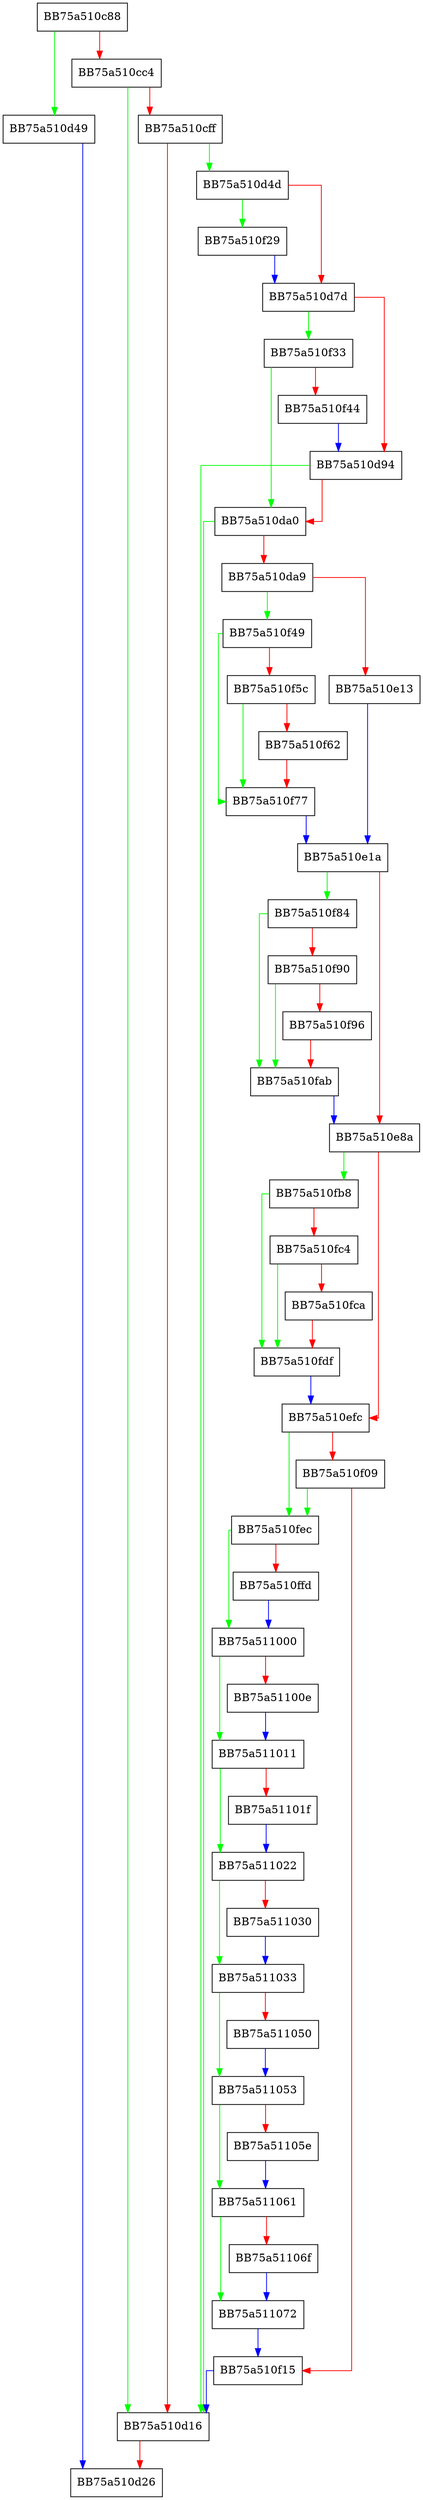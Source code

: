 digraph find_item {
  node [shape="box"];
  graph [splines=ortho];
  BB75a510c88 -> BB75a510d49 [color="green"];
  BB75a510c88 -> BB75a510cc4 [color="red"];
  BB75a510cc4 -> BB75a510d16 [color="green"];
  BB75a510cc4 -> BB75a510cff [color="red"];
  BB75a510cff -> BB75a510d4d [color="green"];
  BB75a510cff -> BB75a510d16 [color="red"];
  BB75a510d16 -> BB75a510d26 [color="red"];
  BB75a510d49 -> BB75a510d26 [color="blue"];
  BB75a510d4d -> BB75a510f29 [color="green"];
  BB75a510d4d -> BB75a510d7d [color="red"];
  BB75a510d7d -> BB75a510f33 [color="green"];
  BB75a510d7d -> BB75a510d94 [color="red"];
  BB75a510d94 -> BB75a510d16 [color="green"];
  BB75a510d94 -> BB75a510da0 [color="red"];
  BB75a510da0 -> BB75a510d16 [color="green"];
  BB75a510da0 -> BB75a510da9 [color="red"];
  BB75a510da9 -> BB75a510f49 [color="green"];
  BB75a510da9 -> BB75a510e13 [color="red"];
  BB75a510e13 -> BB75a510e1a [color="blue"];
  BB75a510e1a -> BB75a510f84 [color="green"];
  BB75a510e1a -> BB75a510e8a [color="red"];
  BB75a510e8a -> BB75a510fb8 [color="green"];
  BB75a510e8a -> BB75a510efc [color="red"];
  BB75a510efc -> BB75a510fec [color="green"];
  BB75a510efc -> BB75a510f09 [color="red"];
  BB75a510f09 -> BB75a510fec [color="green"];
  BB75a510f09 -> BB75a510f15 [color="red"];
  BB75a510f15 -> BB75a510d16 [color="blue"];
  BB75a510f29 -> BB75a510d7d [color="blue"];
  BB75a510f33 -> BB75a510da0 [color="green"];
  BB75a510f33 -> BB75a510f44 [color="red"];
  BB75a510f44 -> BB75a510d94 [color="blue"];
  BB75a510f49 -> BB75a510f77 [color="green"];
  BB75a510f49 -> BB75a510f5c [color="red"];
  BB75a510f5c -> BB75a510f77 [color="green"];
  BB75a510f5c -> BB75a510f62 [color="red"];
  BB75a510f62 -> BB75a510f77 [color="red"];
  BB75a510f77 -> BB75a510e1a [color="blue"];
  BB75a510f84 -> BB75a510fab [color="green"];
  BB75a510f84 -> BB75a510f90 [color="red"];
  BB75a510f90 -> BB75a510fab [color="green"];
  BB75a510f90 -> BB75a510f96 [color="red"];
  BB75a510f96 -> BB75a510fab [color="red"];
  BB75a510fab -> BB75a510e8a [color="blue"];
  BB75a510fb8 -> BB75a510fdf [color="green"];
  BB75a510fb8 -> BB75a510fc4 [color="red"];
  BB75a510fc4 -> BB75a510fdf [color="green"];
  BB75a510fc4 -> BB75a510fca [color="red"];
  BB75a510fca -> BB75a510fdf [color="red"];
  BB75a510fdf -> BB75a510efc [color="blue"];
  BB75a510fec -> BB75a511000 [color="green"];
  BB75a510fec -> BB75a510ffd [color="red"];
  BB75a510ffd -> BB75a511000 [color="blue"];
  BB75a511000 -> BB75a511011 [color="green"];
  BB75a511000 -> BB75a51100e [color="red"];
  BB75a51100e -> BB75a511011 [color="blue"];
  BB75a511011 -> BB75a511022 [color="green"];
  BB75a511011 -> BB75a51101f [color="red"];
  BB75a51101f -> BB75a511022 [color="blue"];
  BB75a511022 -> BB75a511033 [color="green"];
  BB75a511022 -> BB75a511030 [color="red"];
  BB75a511030 -> BB75a511033 [color="blue"];
  BB75a511033 -> BB75a511053 [color="green"];
  BB75a511033 -> BB75a511050 [color="red"];
  BB75a511050 -> BB75a511053 [color="blue"];
  BB75a511053 -> BB75a511061 [color="green"];
  BB75a511053 -> BB75a51105e [color="red"];
  BB75a51105e -> BB75a511061 [color="blue"];
  BB75a511061 -> BB75a511072 [color="green"];
  BB75a511061 -> BB75a51106f [color="red"];
  BB75a51106f -> BB75a511072 [color="blue"];
  BB75a511072 -> BB75a510f15 [color="blue"];
}